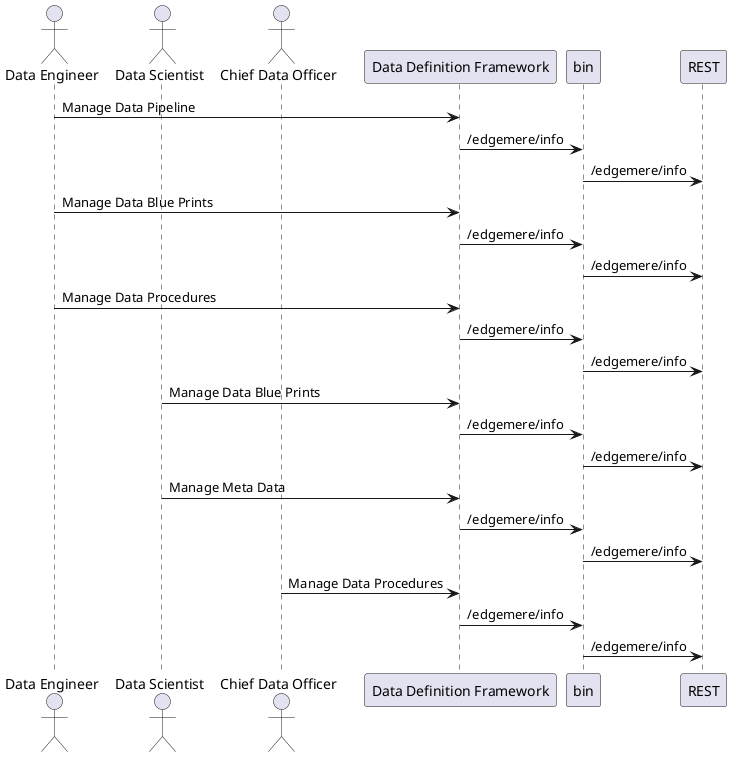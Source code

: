 @startuml

actor "Data Engineer" as DataEngineer

actor "Data Scientist" as DataScientist

actor "Chief Data Officer" as ChiefDataOfficer




DataEngineer -> "Data Definition Framework": Manage Data Pipeline
"Data Definition Framework" -> bin: /edgemere/info
bin -> REST: /edgemere/info

DataEngineer -> "Data Definition Framework": Manage Data Blue Prints
"Data Definition Framework" -> bin: /edgemere/info
bin -> REST: /edgemere/info

DataEngineer -> "Data Definition Framework": Manage Data Procedures
"Data Definition Framework" -> bin: /edgemere/info
bin -> REST: /edgemere/info

DataScientist -> "Data Definition Framework": Manage Data Blue Prints
"Data Definition Framework" -> bin: /edgemere/info
bin -> REST: /edgemere/info

DataScientist -> "Data Definition Framework": Manage Meta Data
"Data Definition Framework" -> bin: /edgemere/info
bin -> REST: /edgemere/info

ChiefDataOfficer -> "Data Definition Framework": Manage Data Procedures
"Data Definition Framework" -> bin: /edgemere/info
bin -> REST: /edgemere/info


@enduml
